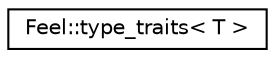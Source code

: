 digraph "Graphical Class Hierarchy"
{
 // LATEX_PDF_SIZE
  edge [fontname="Helvetica",fontsize="10",labelfontname="Helvetica",labelfontsize="10"];
  node [fontname="Helvetica",fontsize="10",shape=record];
  rankdir="LR";
  Node0 [label="Feel::type_traits\< T \>",height=0.2,width=0.4,color="black", fillcolor="white", style="filled",URL="$structFeel_1_1type__traits.html",tooltip=" "];
}
